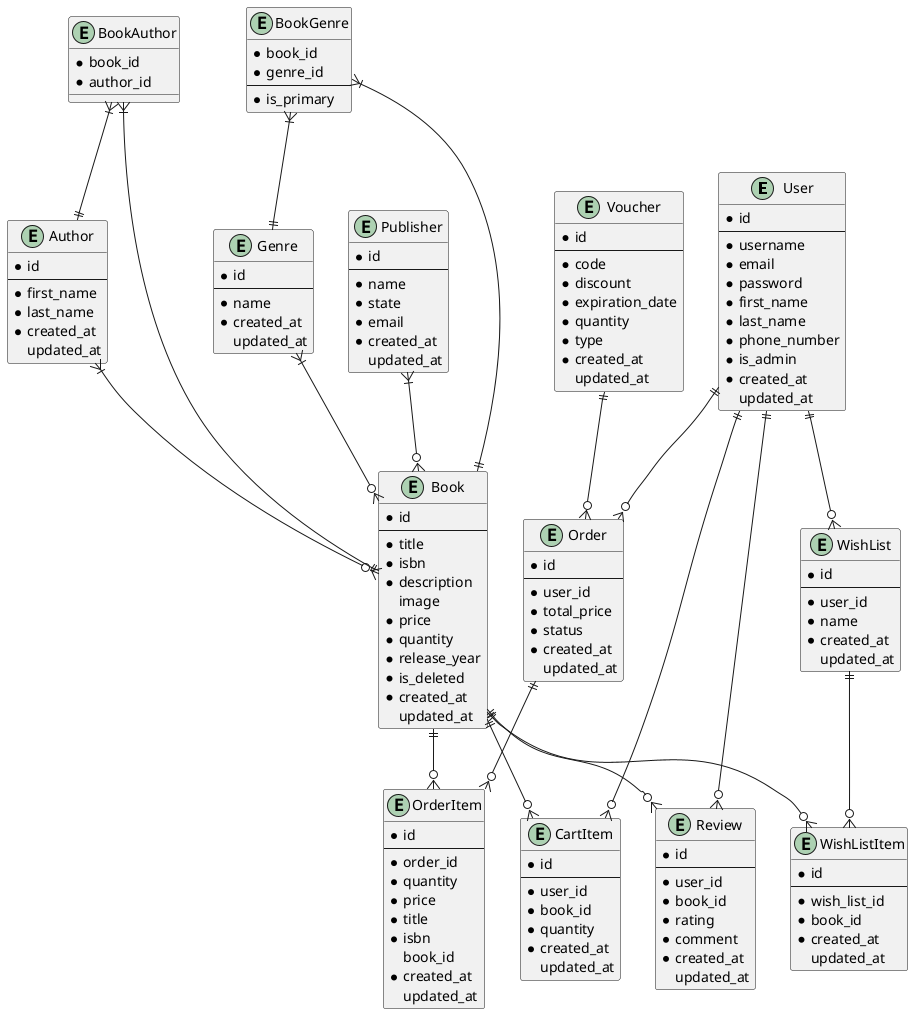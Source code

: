 @startuml
entity User {
    *id
    --
    *username
    *email
    *password
    *first_name
    *last_name
    *phone_number
    *is_admin
    *created_at
    updated_at
}

entity Book {
    *id
    --
    *title
    *isbn
    *description
    image
    *price
    *quantity
    *release_year
    *is_deleted
    *created_at
    updated_at
}

entity Genre {
    *id
    --
    *name
    *created_at
    updated_at
}

entity BookGenre {
    *book_id
    *genre_id
    --
    *is_primary
}

entity BookAuthor {
    *book_id
    *author_id
}

entity Author {
    *id
    --
    *first_name
    *last_name
    *created_at
    updated_at
}

entity Publisher {
    *id
    --
    *name
    *state
    *email
    *created_at
    updated_at
}

entity Order {
    *id
    --
    *user_id
    *total_price
    *status
    *created_at
    updated_at
}

entity OrderItem {
    *id
    --
    *order_id
    *quantity
    *price
    *title
    *isbn
    book_id
    *created_at
    updated_at
}

entity CartItem {
    *id
    --
    *user_id
    *book_id
    *quantity
    *created_at
    updated_at
}

entity Review {
    *id
    --
    *user_id
    *book_id
    *rating
    *comment
    *created_at
    updated_at
}

entity WishList {
    *id
    --
    *user_id
    *name
    *created_at
    updated_at
}

entity WishListItem {
    *id
    --
    *wish_list_id
    *book_id
    *created_at
    updated_at
}

entity Voucher {
    *id
    --
    *code
    *discount
    *expiration_date
    *quantity
    *type
    *created_at
    updated_at
}

Voucher ||--o{ Order
User ||--o{ Order
Order ||--o{ OrderItem
User ||--o{ CartItem
Book ||--o{ CartItem
User ||--o{ Review
Book ||--o{ Review
User ||--o{ WishList
WishList ||--o{ WishListItem
BookGenre }|--|| Book
BookGenre }|--|| Genre
BookAuthor }|--|| Book
BookAuthor }|--|| Author
Book ||--o{ WishListItem
Book ||--o{ OrderItem
Author }|--o{ Book
Publisher }|--o{ Book
Genre }|--o{ Book
@enduml